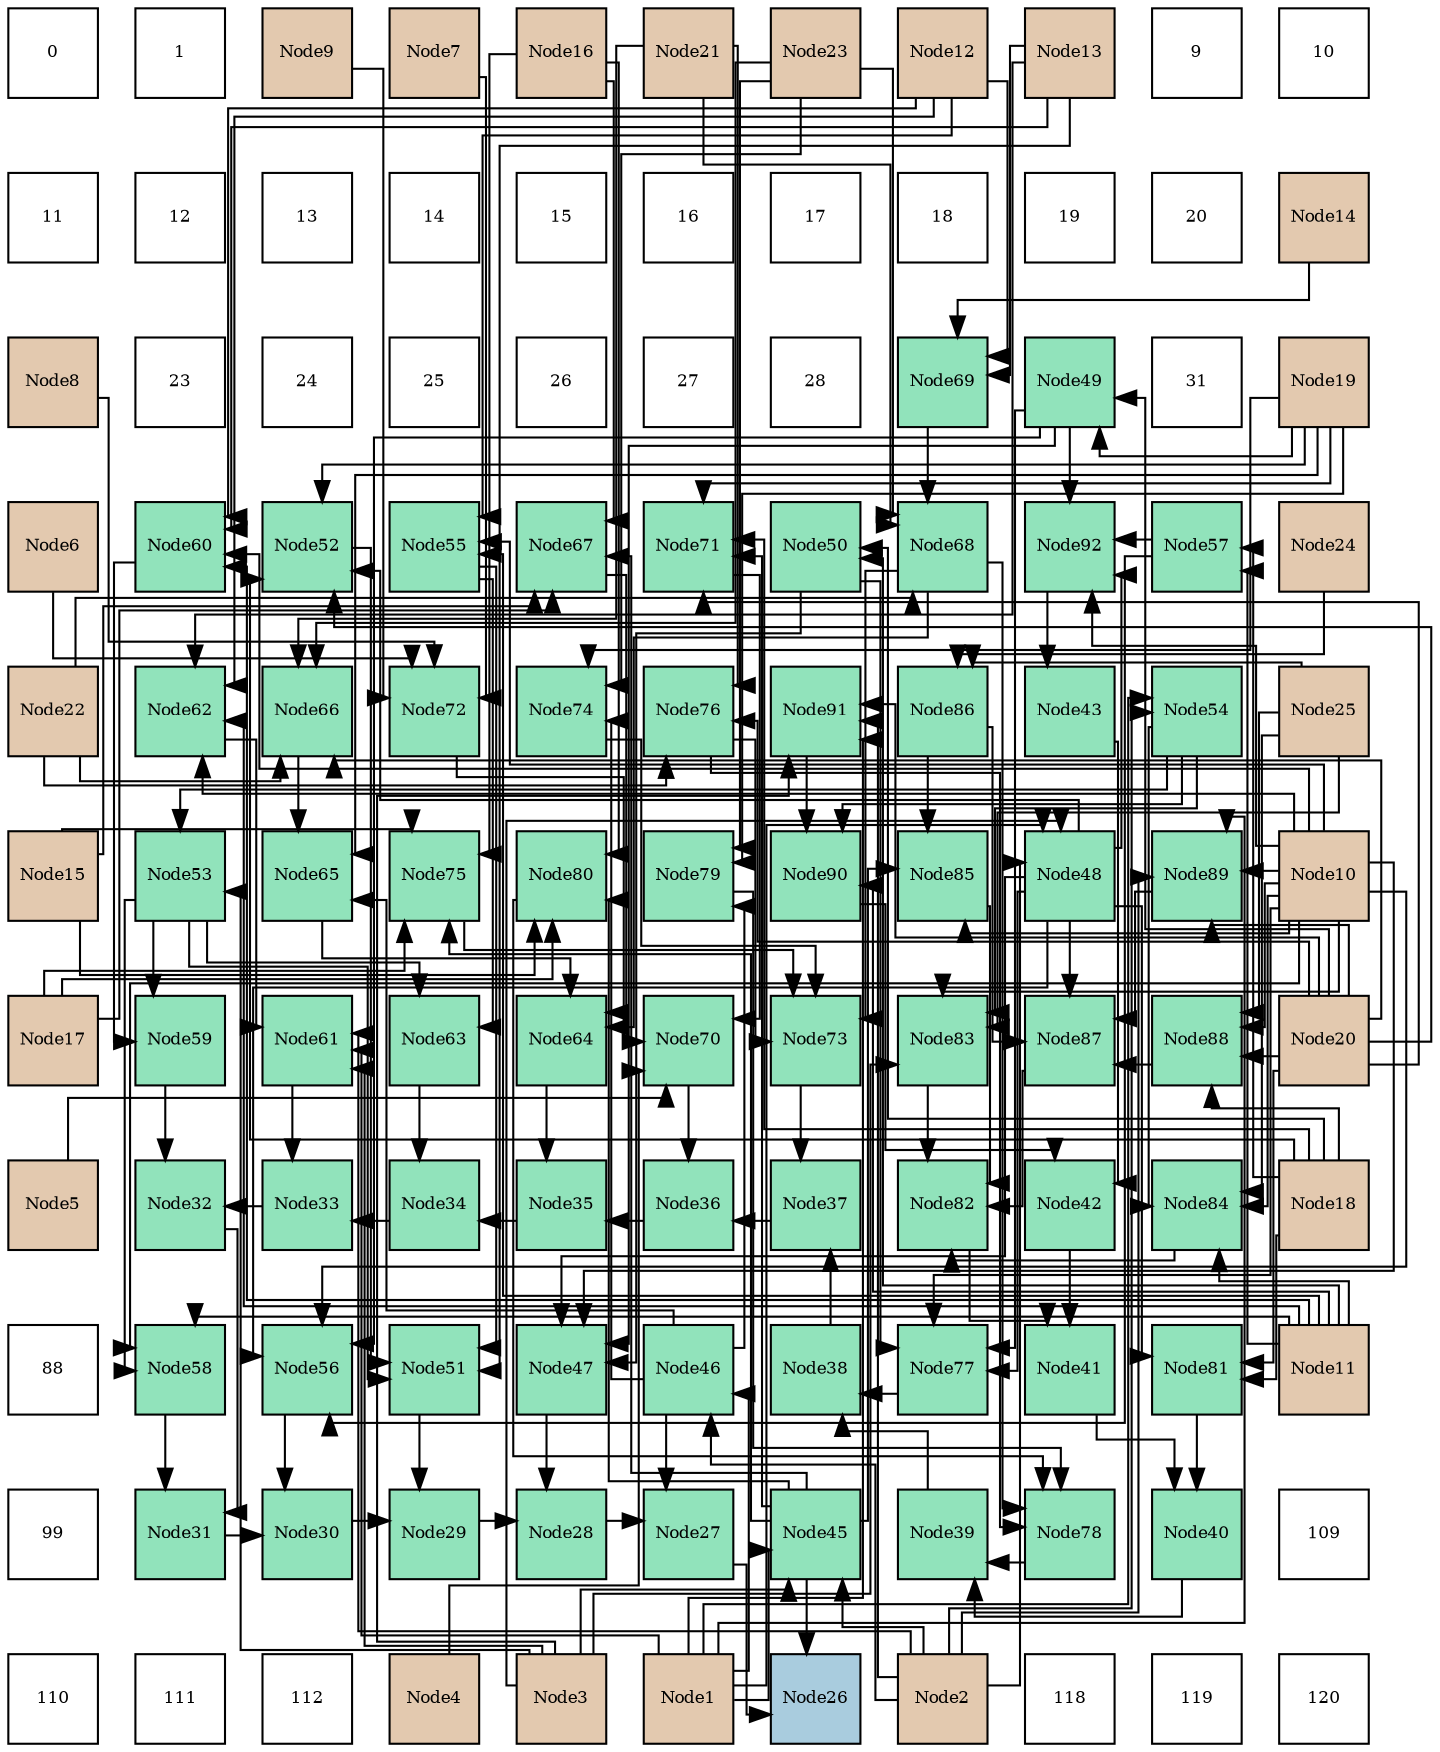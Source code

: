 digraph layout{
 rankdir=TB;
 splines=ortho;
 node [style=filled shape=square fixedsize=true width=0.6];
0[label="0", fontsize=8, fillcolor="#ffffff"];
1[label="1", fontsize=8, fillcolor="#ffffff"];
2[label="Node9", fontsize=8, fillcolor="#e3c9af"];
3[label="Node7", fontsize=8, fillcolor="#e3c9af"];
4[label="Node16", fontsize=8, fillcolor="#e3c9af"];
5[label="Node21", fontsize=8, fillcolor="#e3c9af"];
6[label="Node23", fontsize=8, fillcolor="#e3c9af"];
7[label="Node12", fontsize=8, fillcolor="#e3c9af"];
8[label="Node13", fontsize=8, fillcolor="#e3c9af"];
9[label="9", fontsize=8, fillcolor="#ffffff"];
10[label="10", fontsize=8, fillcolor="#ffffff"];
11[label="11", fontsize=8, fillcolor="#ffffff"];
12[label="12", fontsize=8, fillcolor="#ffffff"];
13[label="13", fontsize=8, fillcolor="#ffffff"];
14[label="14", fontsize=8, fillcolor="#ffffff"];
15[label="15", fontsize=8, fillcolor="#ffffff"];
16[label="16", fontsize=8, fillcolor="#ffffff"];
17[label="17", fontsize=8, fillcolor="#ffffff"];
18[label="18", fontsize=8, fillcolor="#ffffff"];
19[label="19", fontsize=8, fillcolor="#ffffff"];
20[label="20", fontsize=8, fillcolor="#ffffff"];
21[label="Node14", fontsize=8, fillcolor="#e3c9af"];
22[label="Node8", fontsize=8, fillcolor="#e3c9af"];
23[label="23", fontsize=8, fillcolor="#ffffff"];
24[label="24", fontsize=8, fillcolor="#ffffff"];
25[label="25", fontsize=8, fillcolor="#ffffff"];
26[label="26", fontsize=8, fillcolor="#ffffff"];
27[label="27", fontsize=8, fillcolor="#ffffff"];
28[label="28", fontsize=8, fillcolor="#ffffff"];
29[label="Node69", fontsize=8, fillcolor="#91e3bb"];
30[label="Node49", fontsize=8, fillcolor="#91e3bb"];
31[label="31", fontsize=8, fillcolor="#ffffff"];
32[label="Node19", fontsize=8, fillcolor="#e3c9af"];
33[label="Node6", fontsize=8, fillcolor="#e3c9af"];
34[label="Node60", fontsize=8, fillcolor="#91e3bb"];
35[label="Node52", fontsize=8, fillcolor="#91e3bb"];
36[label="Node55", fontsize=8, fillcolor="#91e3bb"];
37[label="Node67", fontsize=8, fillcolor="#91e3bb"];
38[label="Node71", fontsize=8, fillcolor="#91e3bb"];
39[label="Node50", fontsize=8, fillcolor="#91e3bb"];
40[label="Node68", fontsize=8, fillcolor="#91e3bb"];
41[label="Node92", fontsize=8, fillcolor="#91e3bb"];
42[label="Node57", fontsize=8, fillcolor="#91e3bb"];
43[label="Node24", fontsize=8, fillcolor="#e3c9af"];
44[label="Node22", fontsize=8, fillcolor="#e3c9af"];
45[label="Node62", fontsize=8, fillcolor="#91e3bb"];
46[label="Node66", fontsize=8, fillcolor="#91e3bb"];
47[label="Node72", fontsize=8, fillcolor="#91e3bb"];
48[label="Node74", fontsize=8, fillcolor="#91e3bb"];
49[label="Node76", fontsize=8, fillcolor="#91e3bb"];
50[label="Node91", fontsize=8, fillcolor="#91e3bb"];
51[label="Node86", fontsize=8, fillcolor="#91e3bb"];
52[label="Node43", fontsize=8, fillcolor="#91e3bb"];
53[label="Node54", fontsize=8, fillcolor="#91e3bb"];
54[label="Node25", fontsize=8, fillcolor="#e3c9af"];
55[label="Node15", fontsize=8, fillcolor="#e3c9af"];
56[label="Node53", fontsize=8, fillcolor="#91e3bb"];
57[label="Node65", fontsize=8, fillcolor="#91e3bb"];
58[label="Node75", fontsize=8, fillcolor="#91e3bb"];
59[label="Node80", fontsize=8, fillcolor="#91e3bb"];
60[label="Node79", fontsize=8, fillcolor="#91e3bb"];
61[label="Node90", fontsize=8, fillcolor="#91e3bb"];
62[label="Node85", fontsize=8, fillcolor="#91e3bb"];
63[label="Node48", fontsize=8, fillcolor="#91e3bb"];
64[label="Node89", fontsize=8, fillcolor="#91e3bb"];
65[label="Node10", fontsize=8, fillcolor="#e3c9af"];
66[label="Node17", fontsize=8, fillcolor="#e3c9af"];
67[label="Node59", fontsize=8, fillcolor="#91e3bb"];
68[label="Node61", fontsize=8, fillcolor="#91e3bb"];
69[label="Node63", fontsize=8, fillcolor="#91e3bb"];
70[label="Node64", fontsize=8, fillcolor="#91e3bb"];
71[label="Node70", fontsize=8, fillcolor="#91e3bb"];
72[label="Node73", fontsize=8, fillcolor="#91e3bb"];
73[label="Node83", fontsize=8, fillcolor="#91e3bb"];
74[label="Node87", fontsize=8, fillcolor="#91e3bb"];
75[label="Node88", fontsize=8, fillcolor="#91e3bb"];
76[label="Node20", fontsize=8, fillcolor="#e3c9af"];
77[label="Node5", fontsize=8, fillcolor="#e3c9af"];
78[label="Node32", fontsize=8, fillcolor="#91e3bb"];
79[label="Node33", fontsize=8, fillcolor="#91e3bb"];
80[label="Node34", fontsize=8, fillcolor="#91e3bb"];
81[label="Node35", fontsize=8, fillcolor="#91e3bb"];
82[label="Node36", fontsize=8, fillcolor="#91e3bb"];
83[label="Node37", fontsize=8, fillcolor="#91e3bb"];
84[label="Node82", fontsize=8, fillcolor="#91e3bb"];
85[label="Node42", fontsize=8, fillcolor="#91e3bb"];
86[label="Node84", fontsize=8, fillcolor="#91e3bb"];
87[label="Node18", fontsize=8, fillcolor="#e3c9af"];
88[label="88", fontsize=8, fillcolor="#ffffff"];
89[label="Node58", fontsize=8, fillcolor="#91e3bb"];
90[label="Node56", fontsize=8, fillcolor="#91e3bb"];
91[label="Node51", fontsize=8, fillcolor="#91e3bb"];
92[label="Node47", fontsize=8, fillcolor="#91e3bb"];
93[label="Node46", fontsize=8, fillcolor="#91e3bb"];
94[label="Node38", fontsize=8, fillcolor="#91e3bb"];
95[label="Node77", fontsize=8, fillcolor="#91e3bb"];
96[label="Node41", fontsize=8, fillcolor="#91e3bb"];
97[label="Node81", fontsize=8, fillcolor="#91e3bb"];
98[label="Node11", fontsize=8, fillcolor="#e3c9af"];
99[label="99", fontsize=8, fillcolor="#ffffff"];
100[label="Node31", fontsize=8, fillcolor="#91e3bb"];
101[label="Node30", fontsize=8, fillcolor="#91e3bb"];
102[label="Node29", fontsize=8, fillcolor="#91e3bb"];
103[label="Node28", fontsize=8, fillcolor="#91e3bb"];
104[label="Node27", fontsize=8, fillcolor="#91e3bb"];
105[label="Node45", fontsize=8, fillcolor="#91e3bb"];
106[label="Node39", fontsize=8, fillcolor="#91e3bb"];
107[label="Node78", fontsize=8, fillcolor="#91e3bb"];
108[label="Node40", fontsize=8, fillcolor="#91e3bb"];
109[label="109", fontsize=8, fillcolor="#ffffff"];
110[label="110", fontsize=8, fillcolor="#ffffff"];
111[label="111", fontsize=8, fillcolor="#ffffff"];
112[label="112", fontsize=8, fillcolor="#ffffff"];
113[label="Node4", fontsize=8, fillcolor="#e3c9af"];
114[label="Node3", fontsize=8, fillcolor="#e3c9af"];
115[label="Node1", fontsize=8, fillcolor="#e3c9af"];
116[label="Node26", fontsize=8, fillcolor="#a9ccde"];
117[label="Node2", fontsize=8, fillcolor="#e3c9af"];
118[label="118", fontsize=8, fillcolor="#ffffff"];
119[label="119", fontsize=8, fillcolor="#ffffff"];
120[label="120", fontsize=8, fillcolor="#ffffff"];
edge [constraint=false, style=vis];104 -> 116;
105 -> 116;
103 -> 104;
93 -> 104;
102 -> 103;
92 -> 103;
101 -> 102;
91 -> 102;
100 -> 101;
90 -> 101;
78 -> 100;
89 -> 100;
79 -> 78;
67 -> 78;
80 -> 79;
68 -> 79;
81 -> 80;
69 -> 80;
82 -> 81;
70 -> 81;
83 -> 82;
71 -> 82;
94 -> 83;
72 -> 83;
106 -> 94;
95 -> 94;
108 -> 106;
107 -> 106;
96 -> 108;
97 -> 108;
85 -> 96;
84 -> 96;
52 -> 85;
61 -> 85;
41 -> 52;
35 -> 91;
56 -> 91;
36 -> 91;
8 -> 91;
56 -> 89;
65 -> 89;
98 -> 89;
56 -> 67;
34 -> 67;
56 -> 69;
36 -> 69;
57 -> 70;
37 -> 70;
40 -> 70;
38 -> 71;
47 -> 71;
113 -> 71;
77 -> 71;
40 -> 72;
48 -> 72;
58 -> 72;
49 -> 72;
40 -> 107;
60 -> 107;
59 -> 107;
49 -> 107;
73 -> 84;
86 -> 84;
62 -> 84;
74 -> 84;
63 -> 92;
30 -> 92;
39 -> 92;
65 -> 92;
63 -> 35;
87 -> 35;
32 -> 35;
76 -> 35;
53 -> 56;
114 -> 56;
63 -> 90;
30 -> 90;
42 -> 90;
65 -> 90;
45 -> 68;
115 -> 68;
117 -> 68;
114 -> 68;
93 -> 57;
46 -> 57;
32 -> 57;
105 -> 37;
55 -> 37;
4 -> 37;
66 -> 37;
29 -> 40;
5 -> 40;
44 -> 40;
6 -> 40;
105 -> 38;
87 -> 38;
32 -> 38;
76 -> 38;
93 -> 48;
32 -> 48;
6 -> 48;
105 -> 58;
55 -> 58;
4 -> 58;
66 -> 58;
63 -> 95;
30 -> 95;
39 -> 95;
65 -> 95;
93 -> 60;
32 -> 60;
6 -> 60;
105 -> 59;
55 -> 59;
4 -> 59;
66 -> 59;
63 -> 97;
87 -> 97;
76 -> 97;
53 -> 73;
114 -> 73;
65 -> 73;
54 -> 73;
53 -> 86;
65 -> 86;
98 -> 86;
54 -> 86;
105 -> 62;
51 -> 62;
65 -> 62;
63 -> 74;
51 -> 74;
75 -> 74;
64 -> 74;
53 -> 61;
50 -> 61;
98 -> 61;
63 -> 41;
30 -> 41;
42 -> 41;
65 -> 41;
115 -> 105;
117 -> 105;
114 -> 105;
115 -> 93;
117 -> 93;
115 -> 63;
117 -> 63;
114 -> 63;
32 -> 30;
76 -> 30;
98 -> 39;
87 -> 39;
115 -> 53;
117 -> 53;
65 -> 36;
98 -> 36;
7 -> 36;
98 -> 42;
87 -> 42;
65 -> 34;
98 -> 34;
7 -> 34;
8 -> 34;
65 -> 45;
98 -> 45;
7 -> 45;
8 -> 45;
76 -> 46;
5 -> 46;
44 -> 46;
6 -> 46;
7 -> 29;
8 -> 29;
21 -> 29;
33 -> 47;
3 -> 47;
22 -> 47;
2 -> 47;
76 -> 49;
5 -> 49;
44 -> 49;
43 -> 51;
54 -> 51;
65 -> 75;
87 -> 75;
76 -> 75;
54 -> 75;
115 -> 64;
117 -> 64;
65 -> 64;
76 -> 64;
115 -> 50;
117 -> 50;
114 -> 50;
76 -> 50;
edge [constraint=true, style=invis];
0 -> 11 -> 22 -> 33 -> 44 -> 55 -> 66 -> 77 -> 88 -> 99 -> 110;
1 -> 12 -> 23 -> 34 -> 45 -> 56 -> 67 -> 78 -> 89 -> 100 -> 111;
2 -> 13 -> 24 -> 35 -> 46 -> 57 -> 68 -> 79 -> 90 -> 101 -> 112;
3 -> 14 -> 25 -> 36 -> 47 -> 58 -> 69 -> 80 -> 91 -> 102 -> 113;
4 -> 15 -> 26 -> 37 -> 48 -> 59 -> 70 -> 81 -> 92 -> 103 -> 114;
5 -> 16 -> 27 -> 38 -> 49 -> 60 -> 71 -> 82 -> 93 -> 104 -> 115;
6 -> 17 -> 28 -> 39 -> 50 -> 61 -> 72 -> 83 -> 94 -> 105 -> 116;
7 -> 18 -> 29 -> 40 -> 51 -> 62 -> 73 -> 84 -> 95 -> 106 -> 117;
8 -> 19 -> 30 -> 41 -> 52 -> 63 -> 74 -> 85 -> 96 -> 107 -> 118;
9 -> 20 -> 31 -> 42 -> 53 -> 64 -> 75 -> 86 -> 97 -> 108 -> 119;
10 -> 21 -> 32 -> 43 -> 54 -> 65 -> 76 -> 87 -> 98 -> 109 -> 120;
rank = same {0 -> 1 -> 2 -> 3 -> 4 -> 5 -> 6 -> 7 -> 8 -> 9 -> 10};
rank = same {11 -> 12 -> 13 -> 14 -> 15 -> 16 -> 17 -> 18 -> 19 -> 20 -> 21};
rank = same {22 -> 23 -> 24 -> 25 -> 26 -> 27 -> 28 -> 29 -> 30 -> 31 -> 32};
rank = same {33 -> 34 -> 35 -> 36 -> 37 -> 38 -> 39 -> 40 -> 41 -> 42 -> 43};
rank = same {44 -> 45 -> 46 -> 47 -> 48 -> 49 -> 50 -> 51 -> 52 -> 53 -> 54};
rank = same {55 -> 56 -> 57 -> 58 -> 59 -> 60 -> 61 -> 62 -> 63 -> 64 -> 65};
rank = same {66 -> 67 -> 68 -> 69 -> 70 -> 71 -> 72 -> 73 -> 74 -> 75 -> 76};
rank = same {77 -> 78 -> 79 -> 80 -> 81 -> 82 -> 83 -> 84 -> 85 -> 86 -> 87};
rank = same {88 -> 89 -> 90 -> 91 -> 92 -> 93 -> 94 -> 95 -> 96 -> 97 -> 98};
rank = same {99 -> 100 -> 101 -> 102 -> 103 -> 104 -> 105 -> 106 -> 107 -> 108 -> 109};
rank = same {110 -> 111 -> 112 -> 113 -> 114 -> 115 -> 116 -> 117 -> 118 -> 119 -> 120};
}